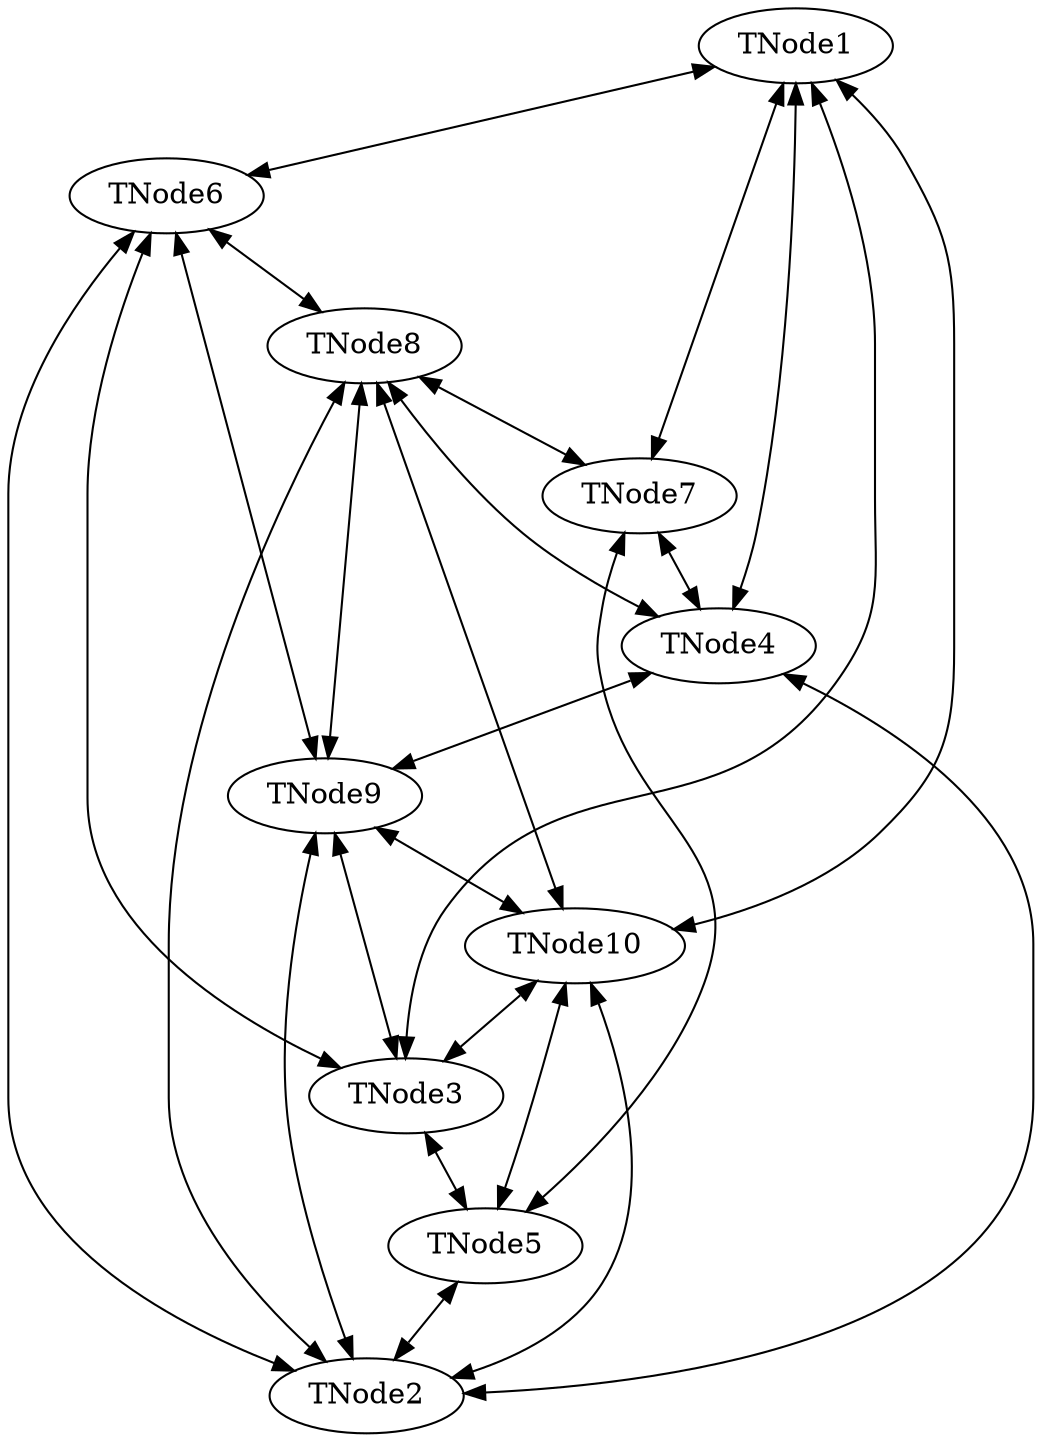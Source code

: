 //NETWORK
digraph G {
  concentrate=true;
  TNode1 -> TNode6;
  TNode6 -> TNode1;
  TNode6 -> TNode2;
  TNode2 -> TNode6;
  TNode2 -> TNode5;
  TNode5 -> TNode2;
  TNode5 -> TNode3;
  TNode3 -> TNode5;
  TNode3 -> TNode10;
  TNode10 -> TNode3;
  TNode10 -> TNode9;
  TNode9 -> TNode10;
  TNode9 -> TNode8;
  TNode8 -> TNode9;
  TNode8 -> TNode4;
  TNode4 -> TNode8;
  TNode4 -> TNode7;
  TNode7 -> TNode4;
  TNode5 -> TNode7;
  TNode7 -> TNode5;
  TNode2 -> TNode4;
  TNode4 -> TNode2;
  TNode6 -> TNode8;
  TNode8 -> TNode6;
  TNode1 -> TNode3;
  TNode3 -> TNode1;
  TNode1 -> TNode7;
  TNode7 -> TNode1;
  TNode1 -> TNode10;
  TNode10 -> TNode1;
  TNode6 -> TNode9;
  TNode9 -> TNode6;
  TNode3 -> TNode6;
  TNode6 -> TNode3;
  TNode2 -> TNode9;
  TNode9 -> TNode2;
  TNode4 -> TNode9;
  TNode9 -> TNode4;
  TNode2 -> TNode10;
  TNode10 -> TNode2;
  TNode3 -> TNode9;
  TNode9 -> TNode3;
  TNode7 -> TNode8;
  TNode8 -> TNode7;
  TNode5 -> TNode10;
  TNode10 -> TNode5;
  TNode2 -> TNode8;
  TNode8 -> TNode2;
  TNode1 -> TNode4;
  TNode4 -> TNode1;
  TNode8 -> TNode10;
  TNode10 -> TNode8;
}
//SPANNING TREE
digraph H {
  TNode1 -> TNode6;
  TNode9 -> TNode2;
  TNode3 -> TNode5;
  TNode1 -> TNode3;
  TNode3 -> TNode10;
  TNode3 -> TNode9;
  TNode7 -> TNode8;
  TNode1 -> TNode4;
  TNode1 -> TNode7;
}

